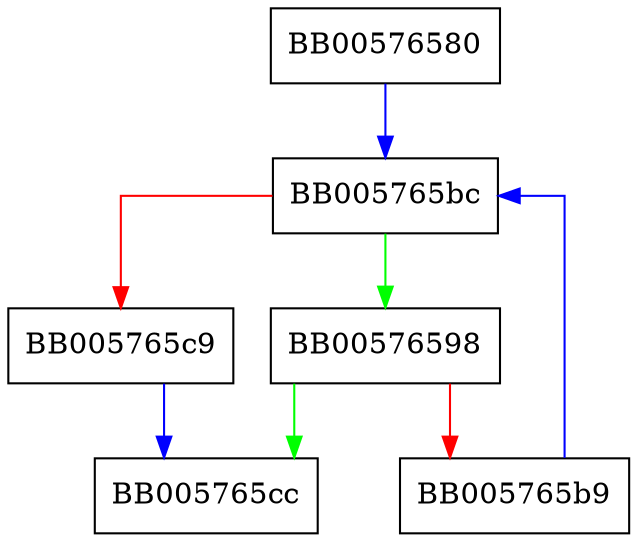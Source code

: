 digraph CTLOG_STORE_get0_log_by_id {
  node [shape="box"];
  graph [splines=ortho];
  BB00576580 -> BB005765bc [color="blue"];
  BB00576598 -> BB005765cc [color="green"];
  BB00576598 -> BB005765b9 [color="red"];
  BB005765b9 -> BB005765bc [color="blue"];
  BB005765bc -> BB00576598 [color="green"];
  BB005765bc -> BB005765c9 [color="red"];
  BB005765c9 -> BB005765cc [color="blue"];
}